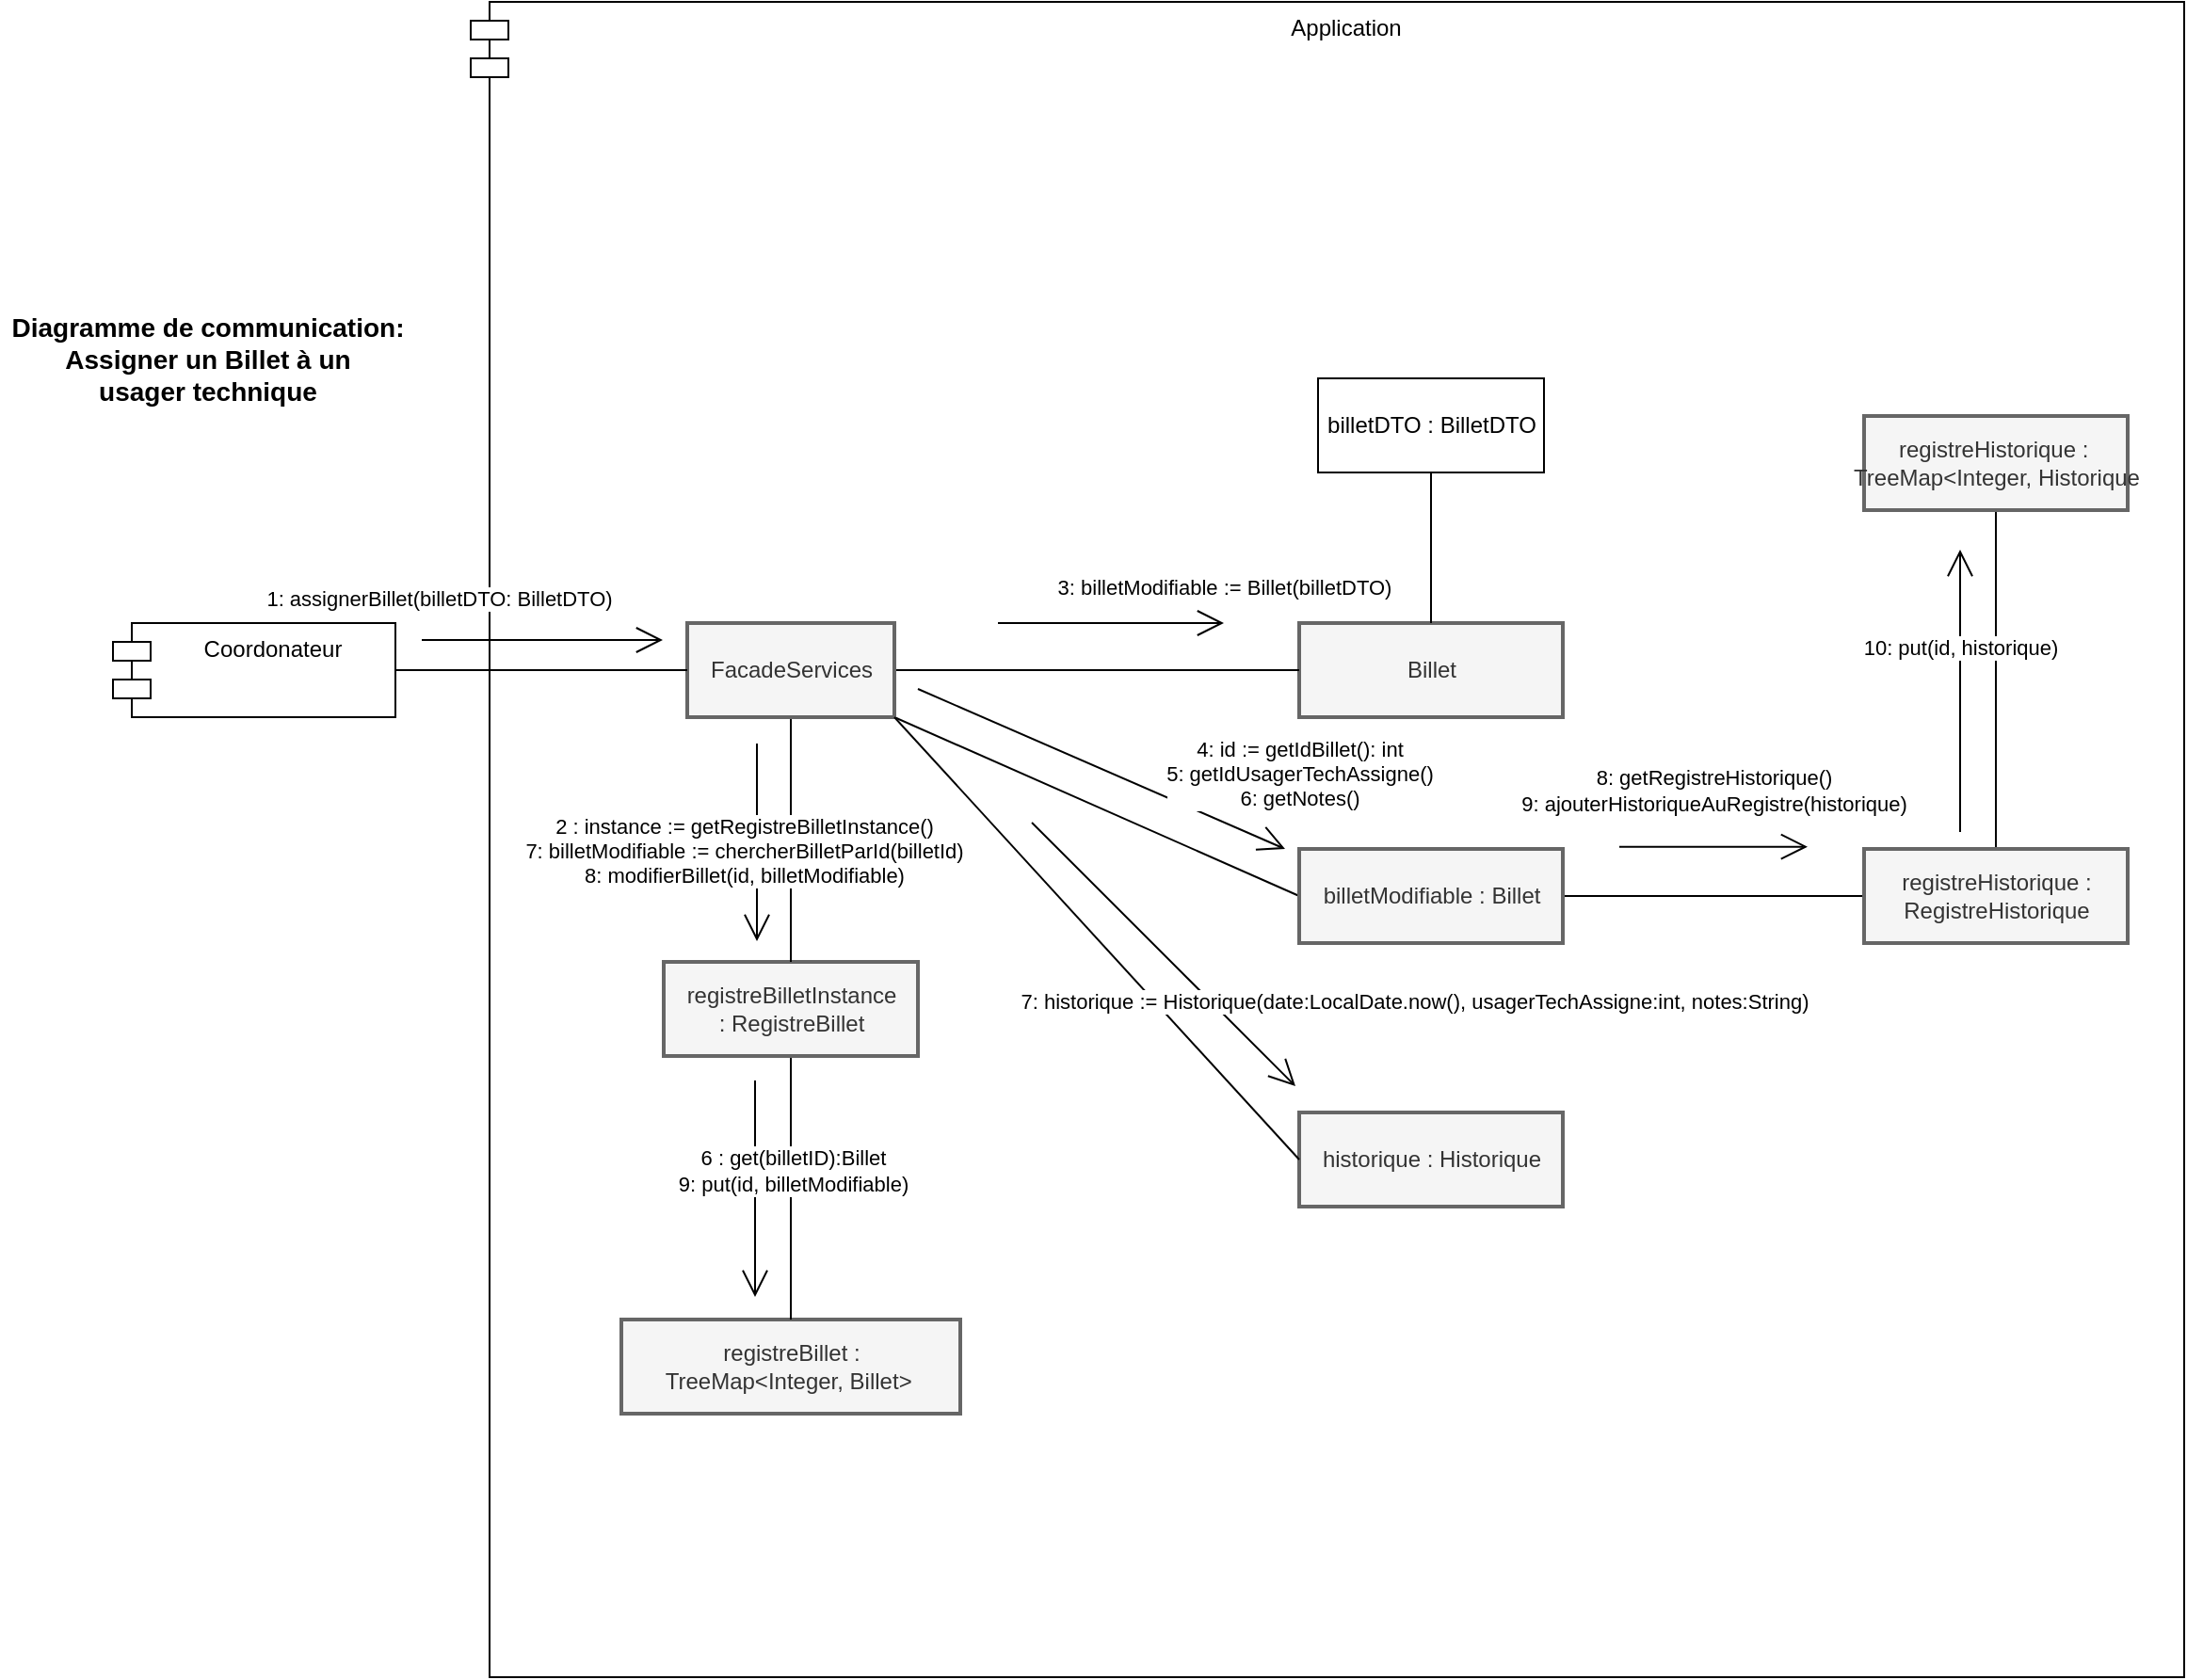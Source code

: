 <mxfile version="18.1.3" type="github">
  <diagram id="K1A0gdIgGlU09U6Z1tWm" name="Page-1">
    <mxGraphModel dx="2631" dy="2057" grid="1" gridSize="10" guides="1" tooltips="1" connect="1" arrows="1" fold="1" page="1" pageScale="1" pageWidth="850" pageHeight="1100" math="0" shadow="0">
      <root>
        <mxCell id="0" />
        <mxCell id="1" parent="0" />
        <mxCell id="Q0hlBnye1vxd4wSXMvIL-1" value="Coordonateur" style="shape=module;align=left;spacingLeft=20;align=center;verticalAlign=top;" parent="1" vertex="1">
          <mxGeometry x="-660" y="-760" width="150" height="50" as="geometry" />
        </mxCell>
        <mxCell id="Q0hlBnye1vxd4wSXMvIL-2" value="Application" style="shape=module;align=left;spacingLeft=20;align=center;verticalAlign=top;" parent="1" vertex="1">
          <mxGeometry x="-470" y="-1090" width="910" height="890" as="geometry" />
        </mxCell>
        <mxCell id="Q0hlBnye1vxd4wSXMvIL-3" value="registreBillet : &lt;br&gt;TreeMap&amp;lt;Integer, Billet&amp;gt;&amp;nbsp;" style="html=1;strokeWidth=2;fillColor=#f5f5f5;fontColor=#333333;strokeColor=#666666;" parent="1" vertex="1">
          <mxGeometry x="-390" y="-390" width="180" height="50" as="geometry" />
        </mxCell>
        <mxCell id="Q0hlBnye1vxd4wSXMvIL-4" value="Billet" style="html=1;strokeWidth=2;fillColor=#f5f5f5;fontColor=#333333;strokeColor=#666666;" parent="1" vertex="1">
          <mxGeometry x="-30" y="-760" width="140" height="50" as="geometry" />
        </mxCell>
        <mxCell id="Q0hlBnye1vxd4wSXMvIL-6" style="edgeStyle=orthogonalEdgeStyle;rounded=0;orthogonalLoop=1;jettySize=auto;html=1;exitX=0.5;exitY=1;exitDx=0;exitDy=0;entryX=0.5;entryY=0;entryDx=0;entryDy=0;endArrow=none;endFill=0;" parent="1" source="Q0hlBnye1vxd4wSXMvIL-7" target="Q0hlBnye1vxd4wSXMvIL-3" edge="1">
          <mxGeometry relative="1" as="geometry" />
        </mxCell>
        <mxCell id="s4aZlPcwz5mY8ynWsoka-4" style="edgeStyle=orthogonalEdgeStyle;rounded=0;orthogonalLoop=1;jettySize=auto;html=1;entryX=0.5;entryY=1;entryDx=0;entryDy=0;endArrow=none;endFill=0;exitX=0.5;exitY=0;exitDx=0;exitDy=0;" parent="1" source="Q0hlBnye1vxd4wSXMvIL-4" target="s4aZlPcwz5mY8ynWsoka-1" edge="1">
          <mxGeometry relative="1" as="geometry" />
        </mxCell>
        <mxCell id="Q0hlBnye1vxd4wSXMvIL-7" value="registreBilletInstance &lt;br&gt;: RegistreBillet" style="html=1;strokeWidth=2;fillColor=#f5f5f5;fontColor=#333333;strokeColor=#666666;" parent="1" vertex="1">
          <mxGeometry x="-367.5" y="-580" width="135" height="50" as="geometry" />
        </mxCell>
        <mxCell id="Q0hlBnye1vxd4wSXMvIL-8" style="edgeStyle=orthogonalEdgeStyle;rounded=0;orthogonalLoop=1;jettySize=auto;html=1;entryX=0.5;entryY=0;entryDx=0;entryDy=0;endArrow=none;endFill=0;" parent="1" source="Q0hlBnye1vxd4wSXMvIL-9" target="Q0hlBnye1vxd4wSXMvIL-7" edge="1">
          <mxGeometry relative="1" as="geometry" />
        </mxCell>
        <mxCell id="s4aZlPcwz5mY8ynWsoka-8" style="edgeStyle=orthogonalEdgeStyle;rounded=0;orthogonalLoop=1;jettySize=auto;html=1;endArrow=none;endFill=0;" parent="1" source="Q0hlBnye1vxd4wSXMvIL-9" target="Q0hlBnye1vxd4wSXMvIL-4" edge="1">
          <mxGeometry relative="1" as="geometry" />
        </mxCell>
        <mxCell id="rW0M4Xy_rFsf5ODnMl7E-7" style="rounded=0;orthogonalLoop=1;jettySize=auto;html=1;entryX=0;entryY=0.5;entryDx=0;entryDy=0;exitX=1;exitY=1;exitDx=0;exitDy=0;endArrow=none;endFill=0;" edge="1" parent="1" source="Q0hlBnye1vxd4wSXMvIL-9" target="rW0M4Xy_rFsf5ODnMl7E-4">
          <mxGeometry relative="1" as="geometry" />
        </mxCell>
        <mxCell id="Q0hlBnye1vxd4wSXMvIL-9" value="FacadeServices" style="html=1;strokeWidth=2;fillColor=#f5f5f5;fontColor=#333333;strokeColor=#666666;" parent="1" vertex="1">
          <mxGeometry x="-355" y="-760" width="110" height="50" as="geometry" />
        </mxCell>
        <mxCell id="Q0hlBnye1vxd4wSXMvIL-10" value="" style="endArrow=open;endFill=1;endSize=12;html=1;rounded=0;" parent="1" edge="1">
          <mxGeometry width="160" relative="1" as="geometry">
            <mxPoint x="-496" y="-751" as="sourcePoint" />
            <mxPoint x="-368" y="-751" as="targetPoint" />
          </mxGeometry>
        </mxCell>
        <mxCell id="Q0hlBnye1vxd4wSXMvIL-11" value="1: assignerBillet(billetDTO: BilletDTO)" style="edgeLabel;html=1;align=center;verticalAlign=middle;resizable=0;points=[];" parent="Q0hlBnye1vxd4wSXMvIL-10" connectable="0" vertex="1">
          <mxGeometry x="0.176" relative="1" as="geometry">
            <mxPoint x="-67" y="-22" as="offset" />
          </mxGeometry>
        </mxCell>
        <mxCell id="Q0hlBnye1vxd4wSXMvIL-12" value="" style="endArrow=open;endFill=1;endSize=12;html=1;rounded=0;exitX=1;exitY=0.5;exitDx=0;exitDy=0;" parent="1" edge="1">
          <mxGeometry width="160" relative="1" as="geometry">
            <mxPoint x="-232.5" y="-725" as="sourcePoint" />
            <mxPoint x="-37.5" y="-640" as="targetPoint" />
          </mxGeometry>
        </mxCell>
        <mxCell id="Q0hlBnye1vxd4wSXMvIL-13" value="4: id := getIdBillet(): int&lt;br&gt;5: getIdUsagerTechAssigne()&lt;br&gt;6: getNotes()" style="edgeLabel;html=1;align=center;verticalAlign=middle;resizable=0;points=[];" parent="Q0hlBnye1vxd4wSXMvIL-12" connectable="0" vertex="1">
          <mxGeometry x="0.176" relative="1" as="geometry">
            <mxPoint x="88" y="-5" as="offset" />
          </mxGeometry>
        </mxCell>
        <mxCell id="Q0hlBnye1vxd4wSXMvIL-14" value="" style="endArrow=open;endFill=1;endSize=12;html=1;rounded=0;" parent="1" edge="1">
          <mxGeometry width="160" relative="1" as="geometry">
            <mxPoint x="-318" y="-696" as="sourcePoint" />
            <mxPoint x="-318" y="-591" as="targetPoint" />
            <Array as="points" />
          </mxGeometry>
        </mxCell>
        <mxCell id="Q0hlBnye1vxd4wSXMvIL-15" value="2 : instance := getRegistreBilletInstance()&lt;br&gt;7: billetModifiable := chercherBilletParId(billetId)&lt;br&gt;8: modifierBillet(id, billetModifiable)" style="edgeLabel;html=1;align=center;verticalAlign=middle;resizable=0;points=[];" parent="Q0hlBnye1vxd4wSXMvIL-14" connectable="0" vertex="1">
          <mxGeometry x="0.176" relative="1" as="geometry">
            <mxPoint x="-7" y="-5" as="offset" />
          </mxGeometry>
        </mxCell>
        <mxCell id="Q0hlBnye1vxd4wSXMvIL-16" value="" style="endArrow=open;endFill=1;endSize=12;html=1;rounded=0;" parent="1" edge="1">
          <mxGeometry width="160" relative="1" as="geometry">
            <mxPoint x="-319" y="-517" as="sourcePoint" />
            <mxPoint x="-319" y="-402" as="targetPoint" />
          </mxGeometry>
        </mxCell>
        <mxCell id="Q0hlBnye1vxd4wSXMvIL-17" value="6 : get(billetID):Billet&lt;br&gt;9: put(id, billetModifiable)" style="edgeLabel;html=1;align=center;verticalAlign=middle;resizable=0;points=[];" parent="Q0hlBnye1vxd4wSXMvIL-16" connectable="0" vertex="1">
          <mxGeometry x="0.176" relative="1" as="geometry">
            <mxPoint x="20" y="-20" as="offset" />
          </mxGeometry>
        </mxCell>
        <mxCell id="Q0hlBnye1vxd4wSXMvIL-18" value="" style="endArrow=none;html=1;rounded=0;exitX=1;exitY=0.5;exitDx=0;exitDy=0;entryX=0;entryY=0.5;entryDx=0;entryDy=0;" parent="1" source="Q0hlBnye1vxd4wSXMvIL-1" target="Q0hlBnye1vxd4wSXMvIL-9" edge="1">
          <mxGeometry width="50" height="50" relative="1" as="geometry">
            <mxPoint x="-110" y="-590" as="sourcePoint" />
            <mxPoint x="-60" y="-640" as="targetPoint" />
          </mxGeometry>
        </mxCell>
        <mxCell id="Q0hlBnye1vxd4wSXMvIL-20" value="Diagramme de communication:&lt;br style=&quot;font-size: 14px;&quot;&gt;Assigner un Billet à un&lt;br&gt;usager technique" style="text;html=1;align=center;verticalAlign=middle;resizable=0;points=[];autosize=1;strokeColor=none;fillColor=none;fontStyle=1;fontSize=14;" parent="1" vertex="1">
          <mxGeometry x="-720" y="-930" width="220" height="60" as="geometry" />
        </mxCell>
        <mxCell id="s4aZlPcwz5mY8ynWsoka-1" value="billetDTO : BilletDTO" style="html=1;" parent="1" vertex="1">
          <mxGeometry x="-20" y="-890" width="120" height="50" as="geometry" />
        </mxCell>
        <mxCell id="rW0M4Xy_rFsf5ODnMl7E-1" value="historique : Historique" style="html=1;strokeWidth=2;fillColor=#f5f5f5;fontColor=#333333;strokeColor=#666666;" vertex="1" parent="1">
          <mxGeometry x="-30" y="-500" width="140" height="50" as="geometry" />
        </mxCell>
        <mxCell id="rW0M4Xy_rFsf5ODnMl7E-13" style="edgeStyle=none;rounded=0;orthogonalLoop=1;jettySize=auto;html=1;exitX=0.5;exitY=0;exitDx=0;exitDy=0;entryX=0.5;entryY=0;entryDx=0;entryDy=0;endArrow=none;endFill=0;" edge="1" parent="1" source="rW0M4Xy_rFsf5ODnMl7E-2" target="rW0M4Xy_rFsf5ODnMl7E-3">
          <mxGeometry relative="1" as="geometry" />
        </mxCell>
        <mxCell id="rW0M4Xy_rFsf5ODnMl7E-2" value="registreHistorique :&amp;nbsp;&lt;br&gt;TreeMap&amp;lt;Integer, Historique" style="html=1;strokeWidth=2;fillColor=#f5f5f5;fontColor=#333333;strokeColor=#666666;" vertex="1" parent="1">
          <mxGeometry x="270" y="-870" width="140" height="50" as="geometry" />
        </mxCell>
        <mxCell id="rW0M4Xy_rFsf5ODnMl7E-14" style="edgeStyle=none;rounded=0;orthogonalLoop=1;jettySize=auto;html=1;entryX=1;entryY=0.5;entryDx=0;entryDy=0;endArrow=none;endFill=0;" edge="1" parent="1" source="rW0M4Xy_rFsf5ODnMl7E-3" target="rW0M4Xy_rFsf5ODnMl7E-4">
          <mxGeometry relative="1" as="geometry" />
        </mxCell>
        <mxCell id="rW0M4Xy_rFsf5ODnMl7E-3" value="registreHistorique : &lt;br&gt;RegistreHistorique" style="html=1;strokeWidth=2;fillColor=#f5f5f5;fontColor=#333333;strokeColor=#666666;" vertex="1" parent="1">
          <mxGeometry x="270" y="-640" width="140" height="50" as="geometry" />
        </mxCell>
        <mxCell id="rW0M4Xy_rFsf5ODnMl7E-8" style="edgeStyle=none;rounded=0;orthogonalLoop=1;jettySize=auto;html=1;entryX=0;entryY=0.5;entryDx=0;entryDy=0;endArrow=none;endFill=0;exitX=1;exitY=1;exitDx=0;exitDy=0;" edge="1" parent="1" source="Q0hlBnye1vxd4wSXMvIL-9" target="rW0M4Xy_rFsf5ODnMl7E-1">
          <mxGeometry relative="1" as="geometry" />
        </mxCell>
        <mxCell id="rW0M4Xy_rFsf5ODnMl7E-4" value="billetModifiable : Billet" style="html=1;strokeWidth=2;fillColor=#f5f5f5;fontColor=#333333;strokeColor=#666666;" vertex="1" parent="1">
          <mxGeometry x="-30" y="-640" width="140" height="50" as="geometry" />
        </mxCell>
        <mxCell id="rW0M4Xy_rFsf5ODnMl7E-5" value="" style="endArrow=open;endFill=1;endSize=12;html=1;rounded=0;" edge="1" parent="1">
          <mxGeometry width="160" relative="1" as="geometry">
            <mxPoint x="-190" y="-760" as="sourcePoint" />
            <mxPoint x="-70" y="-760" as="targetPoint" />
          </mxGeometry>
        </mxCell>
        <mxCell id="rW0M4Xy_rFsf5ODnMl7E-6" value="3: billetModifiable := Billet(billetDTO)" style="edgeLabel;html=1;align=center;verticalAlign=middle;resizable=0;points=[];" connectable="0" vertex="1" parent="rW0M4Xy_rFsf5ODnMl7E-5">
          <mxGeometry x="0.176" relative="1" as="geometry">
            <mxPoint x="49" y="-19" as="offset" />
          </mxGeometry>
        </mxCell>
        <mxCell id="rW0M4Xy_rFsf5ODnMl7E-9" value="" style="endArrow=open;endFill=1;endSize=12;html=1;rounded=0;exitX=1;exitY=0.5;exitDx=0;exitDy=0;entryX=0;entryY=0;entryDx=0;entryDy=0;" edge="1" parent="1">
          <mxGeometry width="160" relative="1" as="geometry">
            <mxPoint x="-172.0" y="-654" as="sourcePoint" />
            <mxPoint x="-32.0" y="-514" as="targetPoint" />
          </mxGeometry>
        </mxCell>
        <mxCell id="rW0M4Xy_rFsf5ODnMl7E-10" value="7: historique := Historique(date:LocalDate.now(), usagerTechAssigne:int, notes:String)" style="edgeLabel;html=1;align=center;verticalAlign=middle;resizable=0;points=[];" connectable="0" vertex="1" parent="rW0M4Xy_rFsf5ODnMl7E-9">
          <mxGeometry x="0.176" relative="1" as="geometry">
            <mxPoint x="120" y="12" as="offset" />
          </mxGeometry>
        </mxCell>
        <mxCell id="rW0M4Xy_rFsf5ODnMl7E-11" value="" style="endArrow=open;endFill=1;endSize=12;html=1;rounded=0;entryX=0.25;entryY=1;entryDx=0;entryDy=0;" edge="1" parent="1">
          <mxGeometry width="160" relative="1" as="geometry">
            <mxPoint x="321" y="-649" as="sourcePoint" />
            <mxPoint x="321" y="-799" as="targetPoint" />
          </mxGeometry>
        </mxCell>
        <mxCell id="rW0M4Xy_rFsf5ODnMl7E-15" value="10: put(id, historique)" style="edgeLabel;html=1;align=center;verticalAlign=middle;resizable=0;points=[];" vertex="1" connectable="0" parent="rW0M4Xy_rFsf5ODnMl7E-11">
          <mxGeometry x="0.312" relative="1" as="geometry">
            <mxPoint as="offset" />
          </mxGeometry>
        </mxCell>
        <mxCell id="rW0M4Xy_rFsf5ODnMl7E-16" value="" style="endArrow=open;endFill=1;endSize=12;html=1;rounded=0;" edge="1" parent="1">
          <mxGeometry width="160" relative="1" as="geometry">
            <mxPoint x="140.0" y="-641.18" as="sourcePoint" />
            <mxPoint x="240" y="-641.18" as="targetPoint" />
          </mxGeometry>
        </mxCell>
        <mxCell id="rW0M4Xy_rFsf5ODnMl7E-17" value="8: getRegistreHistorique()&lt;br&gt;9: ajouterHistoriqueAuRegistre(historique)" style="edgeLabel;html=1;align=center;verticalAlign=middle;resizable=0;points=[];" connectable="0" vertex="1" parent="rW0M4Xy_rFsf5ODnMl7E-16">
          <mxGeometry x="0.176" relative="1" as="geometry">
            <mxPoint x="-9" y="-30" as="offset" />
          </mxGeometry>
        </mxCell>
      </root>
    </mxGraphModel>
  </diagram>
</mxfile>
